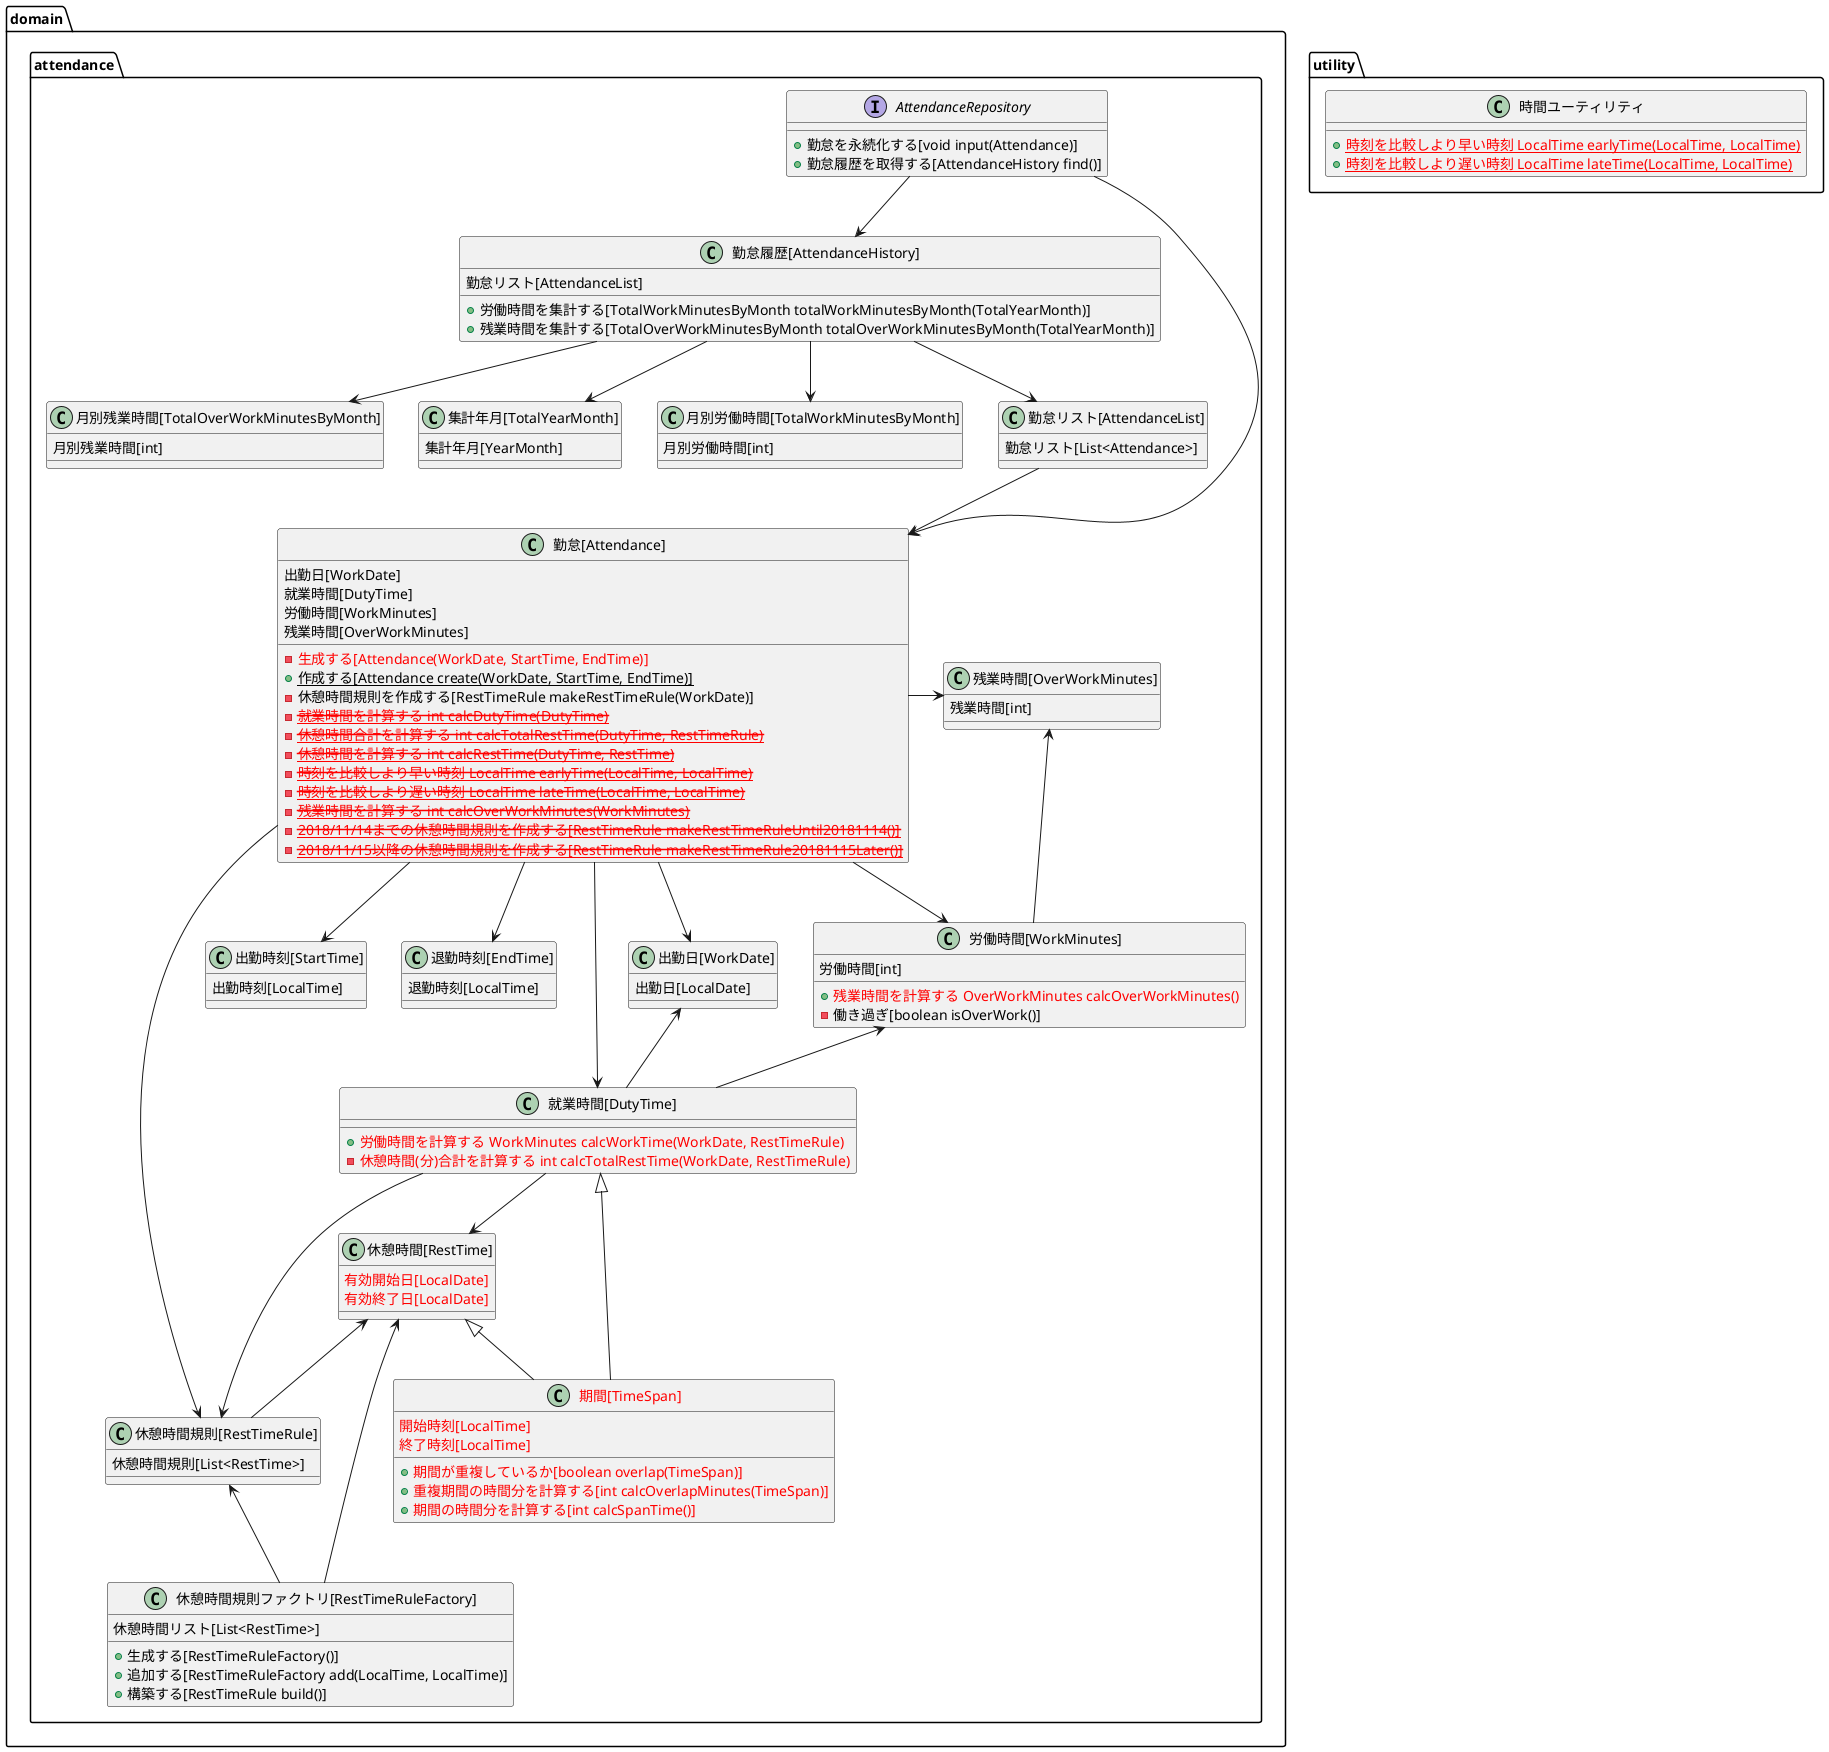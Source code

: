@startuml

package domain.attendance {

interface AttendanceRepository {
    + 勤怠を永続化する[void input(Attendance)]
    + 勤怠履歴を取得する[AttendanceHistory find()]
}

class "勤怠[Attendance]" as Attendance {
    出勤日[WorkDate]
    就業時間[DutyTime]
    労働時間[WorkMinutes]
    残業時間[OverWorkMinutes]
    - <color:red>生成する[Attendance(WorkDate, StartTime, EndTime)]</color>
    + {static} 作成する[Attendance create(WorkDate, StartTime, EndTime)]
    - 休憩時間規則を作成する[RestTimeRule makeRestTimeRule(WorkDate)]
    - {static} <color:red><s>就業時間を計算する int calcDutyTime(DutyTime)</s></color>
    - {static} <color:red><s>休憩時間合計を計算する int calcTotalRestTime(DutyTime, RestTimeRule)</s></color>
    - {static} <color:red><s>休憩時間を計算する int calcRestTime(DutyTime, RestTime)</s></color>
    - {static} <color:red><s>時刻を比較しより早い時刻 LocalTime earlyTime(LocalTime, LocalTime)</s></color>
    - {static} <color:red><s>時刻を比較しより遅い時刻 LocalTime lateTime(LocalTime, LocalTime)</s></color>
    - {static} <color:red><s>残業時間を計算する int calcOverWorkMinutes(WorkMinutes)</s></color>
    - {static} <color:red><s>2018/11/14までの休憩時間規則を作成する[RestTimeRule makeRestTimeRuleUntil20181114()]</s></color>
    - {static} <color:red><s>2018/11/15以降の休憩時間規則を作成する[RestTimeRule makeRestTimeRule20181115Later()]</s></color>
}

class "勤怠履歴[AttendanceHistory]" as AttendanceHistory {
    勤怠リスト[AttendanceList]
    + 労働時間を集計する[TotalWorkMinutesByMonth totalWorkMinutesByMonth(TotalYearMonth)]
    + 残業時間を集計する[TotalOverWorkMinutesByMonth totalOverWorkMinutesByMonth(TotalYearMonth)]
}

class "月別労働時間[TotalWorkMinutesByMonth]" as TotalWorkMinutesByMonth {
    月別労働時間[int]
}

class "月別残業時間[TotalOverWorkMinutesByMonth]" as TotalOverWorkMinutesByMonth {
    月別残業時間[int]
}

class "集計年月[TotalYearMonth]" as TotalYearMonth {
    集計年月[YearMonth]
}

class "勤怠リスト[AttendanceList]" as AttendanceList {
    勤怠リスト[List<Attendance>]
}

class "出勤日[WorkDate]" as WorkDate {
    出勤日[LocalDate]
}

class "出勤時刻[StartTime]" as StartTime {
    出勤時刻[LocalTime]
}

class "退勤時刻[EndTime]" as EndTime {
    退勤時刻[LocalTime]
}

class "<color:red>期間[TimeSpan]</color>" as TimeSpan {
    <color:red>開始時刻[LocalTime]</color>
    <color:red>終了時刻[LocalTime]</color>
    + <color:red>期間が重複しているか[boolean overlap(TimeSpan)]</color>
    + <color:red>重複期間の時間分を計算する[int calcOverlapMinutes(TimeSpan)]</color>
    + <color:red>期間の時間分を計算する[int calcSpanTime()]</color>
}

class "就業時間[DutyTime] " as DutyTime {
    + <color:red>労働時間を計算する WorkMinutes calcWorkTime(WorkDate, RestTimeRule)</color>
    - <color:red>休憩時間(分)合計を計算する int calcTotalRestTime(WorkDate, RestTimeRule)</color>
}

class "休憩時間[RestTime]" as RestTime {
    <color:red>有効開始日[LocalDate]</color>
    <color:red>有効終了日[LocalDate]</color>
}

class "労働時間[WorkMinutes]" as WorkMinutes {
    労働時間[int]
    + <color:red>残業時間を計算する OverWorkMinutes calcOverWorkMinutes()</color>
    - 働き過ぎ[boolean isOverWork()]
}

class "残業時間[OverWorkMinutes]" as OverWorkMinutes {
    残業時間[int]
}

class "休憩時間規則[RestTimeRule]" as RestTimeRule {
    休憩時間規則[List<RestTime>]
}

class "休憩時間規則ファクトリ[RestTimeRuleFactory]" as RestTimeRuleFactory {
    休憩時間リスト[List<RestTime>]
    + 生成する[RestTimeRuleFactory()]
    + 追加する[RestTimeRuleFactory add(LocalTime, LocalTime)]
    + 構築する[RestTimeRule build()]
}

AttendanceRepository -down-> Attendance
AttendanceRepository -down-> AttendanceHistory

AttendanceHistory -down-> AttendanceList
AttendanceList -down-> Attendance

AttendanceHistory -down-> TotalWorkMinutesByMonth
AttendanceHistory -down-> TotalOverWorkMinutesByMonth
AttendanceHistory -down-> TotalYearMonth

Attendance -down-> WorkDate
Attendance -down-> StartTime
Attendance -down-> EndTime
Attendance -down-> DutyTime
Attendance -right-> WorkMinutes
Attendance -right-> OverWorkMinutes
Attendance -down-> RestTimeRule

TimeSpan -up-|> DutyTime
TimeSpan -up-|> RestTime

DutyTime -down-> RestTime
DutyTime -down-> RestTimeRule
DutyTime -up-> WorkMinutes
DutyTime -up-> WorkDate

WorkMinutes -up-> OverWorkMinutes

RestTimeRuleFactory -up-> RestTimeRule
RestTimeRuleFactory -up-> RestTime
RestTimeRule -up-> RestTime

}

package utility {

class "時間ユーティリティ" as TimeUtility {
    + {static} <color:red>時刻を比較しより早い時刻 LocalTime earlyTime(LocalTime, LocalTime)</color>
    + {static} <color:red>時刻を比較しより遅い時刻 LocalTime lateTime(LocalTime, LocalTime)</color>
}

}

@enduml
